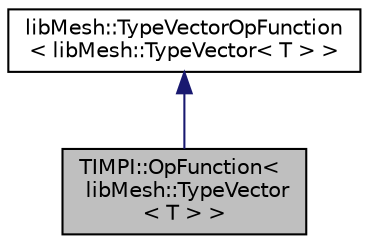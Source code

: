 digraph "TIMPI::OpFunction&lt; libMesh::TypeVector&lt; T &gt; &gt;"
{
 // INTERACTIVE_SVG=YES
  edge [fontname="Helvetica",fontsize="10",labelfontname="Helvetica",labelfontsize="10"];
  node [fontname="Helvetica",fontsize="10",shape=record];
  Node1 [label="TIMPI::OpFunction\<\l libMesh::TypeVector\l\< T \> \>",height=0.2,width=0.4,color="black", fillcolor="grey75", style="filled" fontcolor="black"];
  Node2 -> Node1 [dir="back",color="midnightblue",fontsize="10",style="solid",fontname="Helvetica"];
  Node2 [label="libMesh::TypeVectorOpFunction\l\< libMesh::TypeVector\< T \> \>",height=0.2,width=0.4,color="black", fillcolor="white", style="filled",URL="$classlibMesh_1_1TypeVectorOpFunction.html"];
}
